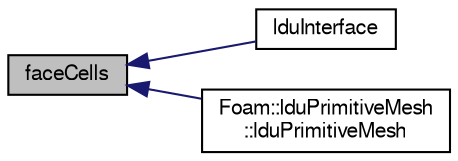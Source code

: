 digraph "faceCells"
{
  bgcolor="transparent";
  edge [fontname="FreeSans",fontsize="10",labelfontname="FreeSans",labelfontsize="10"];
  node [fontname="FreeSans",fontsize="10",shape=record];
  rankdir="LR";
  Node13 [label="faceCells",height=0.2,width=0.4,color="black", fillcolor="grey75", style="filled", fontcolor="black"];
  Node13 -> Node14 [dir="back",color="midnightblue",fontsize="10",style="solid",fontname="FreeSans"];
  Node14 [label="lduInterface",height=0.2,width=0.4,color="black",URL="$a26858.html#a013b975b0f85c25a736648c3b840a61f",tooltip="Construct null. "];
  Node13 -> Node15 [dir="back",color="midnightblue",fontsize="10",style="solid",fontname="FreeSans"];
  Node15 [label="Foam::lduPrimitiveMesh\l::lduPrimitiveMesh",height=0.2,width=0.4,color="black",URL="$a27134.html#aeae1eb8af27cafdc116980dd48968d19",tooltip="Construct by combining multiple meshes. The meshes come from. "];
}

